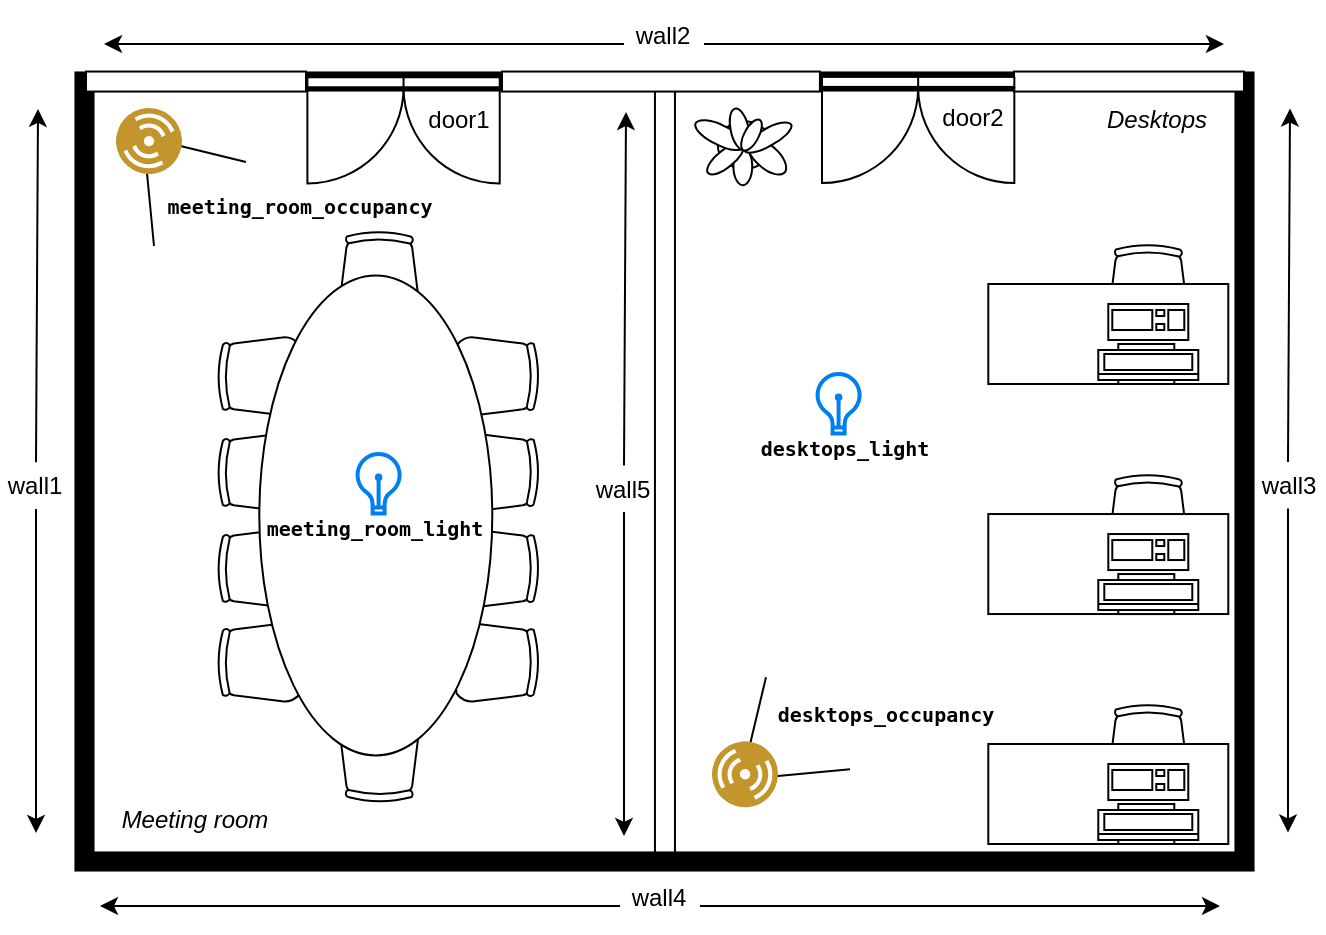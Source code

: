 <mxfile version="22.0.3" type="device">
  <diagram id="qc-cw8mjiicPfDOIfQId" name="Page-1">
    <mxGraphModel dx="1342" dy="1763" grid="1" gridSize="10" guides="1" tooltips="1" connect="1" arrows="1" fold="1" page="1" pageScale="1" pageWidth="800" pageHeight="500" math="0" shadow="0">
      <root>
        <mxCell id="0" />
        <mxCell id="1" parent="0" />
        <mxCell id="2c_4EufoCJ02FX9gMX5f-5" value="" style="verticalLabelPosition=bottom;html=1;verticalAlign=top;align=center;shape=mxgraph.floorplan.wall;strokeWidth=1;rotation=90;" parent="1" vertex="1">
          <mxGeometry x="205.98" y="-764.98" width="389" height="22.45" as="geometry" />
        </mxCell>
        <mxCell id="RznItZ6FsPS7y6rkY32L-2" value="" style="verticalLabelPosition=bottom;html=1;verticalAlign=top;align=center;shape=mxgraph.floorplan.room;fillColor=strokeColor;strokeWidth=0;" parent="1" vertex="1">
          <mxGeometry x="105" y="-951.55" width="590" height="400" as="geometry" />
        </mxCell>
        <mxCell id="7r8yQM-oweqpXDeGi5ox-75" value="" style="verticalLabelPosition=bottom;html=1;verticalAlign=top;align=center;shape=mxgraph.floorplan.plant;strokeWidth=1;" parent="1" vertex="1">
          <mxGeometry x="417.15" y="-935" width="42" height="40.58" as="geometry" />
        </mxCell>
        <mxCell id="7r8yQM-oweqpXDeGi5ox-103" value="&lt;pre style=&quot;font-size: 10px;&quot;&gt;&lt;b&gt;desktops_light&lt;/b&gt;&lt;/pre&gt;" style="text;html=1;strokeColor=none;fillColor=none;align=center;verticalAlign=middle;whiteSpace=wrap;rounded=0;" parent="1" vertex="1">
          <mxGeometry x="459.15" y="-776.3" width="63" height="26.6" as="geometry" />
        </mxCell>
        <mxCell id="7r8yQM-oweqpXDeGi5ox-102" value="" style="html=1;verticalLabelPosition=bottom;align=center;labelBackgroundColor=#ffffff;verticalAlign=top;strokeWidth=2;strokeColor=#0080F0;shadow=0;dashed=0;shape=mxgraph.ios7.icons.lightbulb;" parent="1" vertex="1">
          <mxGeometry x="475.9" y="-800.0" width="22.8" height="29.7" as="geometry" />
        </mxCell>
        <mxCell id="7r8yQM-oweqpXDeGi5ox-122" value="" style="group;rotation=-180;direction=north;" parent="1" vertex="1" connectable="0">
          <mxGeometry x="425" y="-651.358" width="150" height="72.708" as="geometry" />
        </mxCell>
        <mxCell id="7r8yQM-oweqpXDeGi5ox-123" value="" style="endArrow=none;html=1;rounded=0;" parent="7r8yQM-oweqpXDeGi5ox-122" edge="1">
          <mxGeometry width="50" height="50" relative="1" as="geometry">
            <mxPoint x="68" y="49" as="sourcePoint" />
            <mxPoint x="15" y="54" as="targetPoint" />
          </mxGeometry>
        </mxCell>
        <mxCell id="7r8yQM-oweqpXDeGi5ox-124" value="" style="endArrow=none;html=1;rounded=0;" parent="7r8yQM-oweqpXDeGi5ox-122" edge="1">
          <mxGeometry width="50" height="50" relative="1" as="geometry">
            <mxPoint x="26" y="3" as="sourcePoint" />
            <mxPoint x="16" y="45" as="targetPoint" />
          </mxGeometry>
        </mxCell>
        <mxCell id="7r8yQM-oweqpXDeGi5ox-125" value="" style="image;aspect=fixed;perimeter=ellipsePerimeter;html=1;align=center;shadow=0;dashed=0;fontColor=#4277BB;labelBackgroundColor=default;fontSize=12;spacingTop=3;image=img/lib/ibm/users/sensor.svg;rotation=-522;" parent="7r8yQM-oweqpXDeGi5ox-122" vertex="1">
          <mxGeometry x="-1" y="35" width="33" height="33" as="geometry" />
        </mxCell>
        <mxCell id="7r8yQM-oweqpXDeGi5ox-126" value="&lt;pre style=&quot;font-size: 10px;&quot;&gt;&lt;b&gt;desktops_occupancy&lt;/b&gt;&lt;/pre&gt;" style="text;html=1;strokeColor=none;fillColor=none;align=center;verticalAlign=middle;whiteSpace=wrap;rounded=0;" parent="7r8yQM-oweqpXDeGi5ox-122" vertex="1">
          <mxGeometry x="32" y="8.4" width="108.29" height="26.6" as="geometry" />
        </mxCell>
        <mxCell id="0M6jd2dRWZS2fC3PjOVr-54" value="" style="verticalLabelPosition=bottom;html=1;verticalAlign=top;align=center;shape=mxgraph.floorplan.wall;strokeWidth=1;rotation=0;" parent="1" vertex="1">
          <mxGeometry x="575" y="-957.45" width="115" height="22.45" as="geometry" />
        </mxCell>
        <mxCell id="7r8yQM-oweqpXDeGi5ox-9" value="" style="group;rotation=-180;" parent="1" vertex="1" connectable="0">
          <mxGeometry x="455" y="-950.55" width="133" height="59.46" as="geometry" />
        </mxCell>
        <mxCell id="RznItZ6FsPS7y6rkY32L-38" value="" style="verticalLabelPosition=bottom;html=1;verticalAlign=top;align=center;shape=mxgraph.floorplan.doorDouble;aspect=fixed;strokeWidth=1;rotation=-360;" parent="7r8yQM-oweqpXDeGi5ox-9" vertex="1">
          <mxGeometry x="24" y="2" width="96.17" height="51.09" as="geometry" />
        </mxCell>
        <mxCell id="nKeGjHnxjywpAIJ7QJeR-24" value="door2" style="text;html=1;strokeColor=none;fillColor=none;align=center;verticalAlign=middle;whiteSpace=wrap;rounded=0;fontSize=12;rotation=0;" vertex="1" parent="7r8yQM-oweqpXDeGi5ox-9">
          <mxGeometry x="82" y="10.2" width="35" height="25.05" as="geometry" />
        </mxCell>
        <mxCell id="2c_4EufoCJ02FX9gMX5f-1" value="" style="verticalLabelPosition=bottom;html=1;verticalAlign=top;align=center;shape=mxgraph.floorplan.doorDouble;aspect=fixed;strokeWidth=1;rotation=-360;" parent="1" vertex="1">
          <mxGeometry x="221.69" y="-948.37" width="96.17" height="51.09" as="geometry" />
        </mxCell>
        <mxCell id="2c_4EufoCJ02FX9gMX5f-3" value="" style="verticalLabelPosition=bottom;html=1;verticalAlign=top;align=center;shape=mxgraph.floorplan.wall;strokeWidth=1;rotation=0;" parent="1" vertex="1">
          <mxGeometry x="319" y="-957.45" width="158.95" height="22.45" as="geometry" />
        </mxCell>
        <mxCell id="2c_4EufoCJ02FX9gMX5f-4" value="" style="verticalLabelPosition=bottom;html=1;verticalAlign=top;align=center;shape=mxgraph.floorplan.wall;strokeWidth=1;rotation=0;" parent="1" vertex="1">
          <mxGeometry x="111" y="-957.45" width="110" height="22.45" as="geometry" />
        </mxCell>
        <mxCell id="2c_4EufoCJ02FX9gMX5f-17" value="" style="group;rotation=90;" parent="1" vertex="1" connectable="0">
          <mxGeometry x="97.15" y="-816.27" width="320" height="145.25" as="geometry" />
        </mxCell>
        <mxCell id="2c_4EufoCJ02FX9gMX5f-6" value="" style="verticalLabelPosition=bottom;html=1;verticalAlign=top;align=center;shape=mxgraph.floorplan.office_chair;shadow=0;rotation=90;" parent="2c_4EufoCJ02FX9gMX5f-17" vertex="1">
          <mxGeometry x="199" y="-4" width="40" height="43" as="geometry" />
        </mxCell>
        <mxCell id="2c_4EufoCJ02FX9gMX5f-7" value="" style="verticalLabelPosition=bottom;html=1;verticalAlign=top;align=center;shape=mxgraph.floorplan.office_chair;shadow=0;direction=west;rotation=90;" parent="2c_4EufoCJ02FX9gMX5f-17" vertex="1">
          <mxGeometry x="81" y="-4" width="40" height="43" as="geometry" />
        </mxCell>
        <mxCell id="2c_4EufoCJ02FX9gMX5f-8" value="" style="verticalLabelPosition=bottom;html=1;verticalAlign=top;align=center;shape=mxgraph.floorplan.office_chair;shadow=0;direction=north;rotation=90;" parent="2c_4EufoCJ02FX9gMX5f-17" vertex="1">
          <mxGeometry x="139" y="-53.73" width="43" height="40" as="geometry" />
        </mxCell>
        <mxCell id="2c_4EufoCJ02FX9gMX5f-9" value="" style="verticalLabelPosition=bottom;html=1;verticalAlign=top;align=center;shape=mxgraph.floorplan.office_chair;shadow=0;direction=south;rotation=90;" parent="2c_4EufoCJ02FX9gMX5f-17" vertex="1">
          <mxGeometry x="139" y="189" width="43" height="40" as="geometry" />
        </mxCell>
        <mxCell id="2c_4EufoCJ02FX9gMX5f-10" value="" style="verticalLabelPosition=bottom;html=1;verticalAlign=top;align=center;shape=mxgraph.floorplan.office_chair;shadow=0;rotation=90;" parent="2c_4EufoCJ02FX9gMX5f-17" vertex="1">
          <mxGeometry x="199" y="44" width="40" height="43" as="geometry" />
        </mxCell>
        <mxCell id="2c_4EufoCJ02FX9gMX5f-11" value="" style="verticalLabelPosition=bottom;html=1;verticalAlign=top;align=center;shape=mxgraph.floorplan.office_chair;shadow=0;direction=west;rotation=90;" parent="2c_4EufoCJ02FX9gMX5f-17" vertex="1">
          <mxGeometry x="81" y="44" width="40" height="43" as="geometry" />
        </mxCell>
        <mxCell id="2c_4EufoCJ02FX9gMX5f-12" value="" style="verticalLabelPosition=bottom;html=1;verticalAlign=top;align=center;shape=mxgraph.floorplan.office_chair;shadow=0;rotation=90;" parent="2c_4EufoCJ02FX9gMX5f-17" vertex="1">
          <mxGeometry x="199" y="92" width="40" height="43" as="geometry" />
        </mxCell>
        <mxCell id="2c_4EufoCJ02FX9gMX5f-13" value="" style="verticalLabelPosition=bottom;html=1;verticalAlign=top;align=center;shape=mxgraph.floorplan.office_chair;shadow=0;direction=west;rotation=90;" parent="2c_4EufoCJ02FX9gMX5f-17" vertex="1">
          <mxGeometry x="81" y="92" width="40" height="43" as="geometry" />
        </mxCell>
        <mxCell id="2c_4EufoCJ02FX9gMX5f-14" value="" style="verticalLabelPosition=bottom;html=1;verticalAlign=top;align=center;shape=mxgraph.floorplan.office_chair;shadow=0;rotation=90;" parent="2c_4EufoCJ02FX9gMX5f-17" vertex="1">
          <mxGeometry x="199" y="139" width="40" height="43" as="geometry" />
        </mxCell>
        <mxCell id="2c_4EufoCJ02FX9gMX5f-15" value="" style="verticalLabelPosition=bottom;html=1;verticalAlign=top;align=center;shape=mxgraph.floorplan.office_chair;shadow=0;direction=west;rotation=90;" parent="2c_4EufoCJ02FX9gMX5f-17" vertex="1">
          <mxGeometry x="81" y="139" width="40" height="43" as="geometry" />
        </mxCell>
        <mxCell id="2c_4EufoCJ02FX9gMX5f-16" value="" style="shape=ellipse;shadow=0;html=1;rotation=90;" parent="2c_4EufoCJ02FX9gMX5f-17" vertex="1">
          <mxGeometry x="38.75" y="28.75" width="240" height="116.5" as="geometry" />
        </mxCell>
        <mxCell id="2c_4EufoCJ02FX9gMX5f-31" value="&lt;pre style=&quot;font-size: 10px;&quot;&gt;&lt;b&gt;meeting_room_light&lt;/b&gt;&lt;/pre&gt;" style="text;html=1;strokeColor=none;fillColor=none;align=center;verticalAlign=middle;whiteSpace=wrap;rounded=0;" parent="2c_4EufoCJ02FX9gMX5f-17" vertex="1">
          <mxGeometry x="98" y="79.97" width="121" height="26.6" as="geometry" />
        </mxCell>
        <mxCell id="2c_4EufoCJ02FX9gMX5f-32" value="" style="html=1;verticalLabelPosition=bottom;align=center;labelBackgroundColor=#ffffff;verticalAlign=top;strokeWidth=2;strokeColor=#0080F0;shadow=0;dashed=0;shape=mxgraph.ios7.icons.lightbulb;" parent="2c_4EufoCJ02FX9gMX5f-17" vertex="1">
          <mxGeometry x="148.75" y="56.27" width="22.8" height="29.7" as="geometry" />
        </mxCell>
        <mxCell id="2c_4EufoCJ02FX9gMX5f-37" value="&lt;pre style=&quot;font-size: 10px;&quot;&gt;&lt;b&gt;meeting_room_occupancy&lt;/b&gt;&lt;/pre&gt;" style="text;html=1;strokeColor=none;fillColor=none;align=center;verticalAlign=middle;whiteSpace=wrap;rounded=0;" parent="2c_4EufoCJ02FX9gMX5f-17" vertex="1">
          <mxGeometry x="66.85" y="-80.728" width="108.29" height="26.6" as="geometry" />
        </mxCell>
        <mxCell id="2c_4EufoCJ02FX9gMX5f-22" value="" style="group" parent="1" vertex="1" connectable="0">
          <mxGeometry x="562.15" y="-865" width="120" height="70" as="geometry" />
        </mxCell>
        <mxCell id="2c_4EufoCJ02FX9gMX5f-18" value="" style="verticalLabelPosition=bottom;html=1;verticalAlign=top;align=center;shape=mxgraph.floorplan.office_chair;shadow=0;" parent="2c_4EufoCJ02FX9gMX5f-22" vertex="1">
          <mxGeometry x="60" width="40" height="43" as="geometry" />
        </mxCell>
        <mxCell id="2c_4EufoCJ02FX9gMX5f-19" value="" style="shape=rect;shadow=0;html=1;" parent="2c_4EufoCJ02FX9gMX5f-22" vertex="1">
          <mxGeometry y="20" width="120" height="50" as="geometry" />
        </mxCell>
        <mxCell id="2c_4EufoCJ02FX9gMX5f-20" value="" style="verticalLabelPosition=bottom;html=1;verticalAlign=top;align=center;shape=mxgraph.floorplan.workstation;shadow=0;flipV=1;" parent="2c_4EufoCJ02FX9gMX5f-22" vertex="1">
          <mxGeometry x="55" y="30" width="50" height="40" as="geometry" />
        </mxCell>
        <mxCell id="2c_4EufoCJ02FX9gMX5f-23" value="" style="group" parent="1" vertex="1" connectable="0">
          <mxGeometry x="562.15" y="-749.98" width="120" height="70" as="geometry" />
        </mxCell>
        <mxCell id="2c_4EufoCJ02FX9gMX5f-24" value="" style="verticalLabelPosition=bottom;html=1;verticalAlign=top;align=center;shape=mxgraph.floorplan.office_chair;shadow=0;" parent="2c_4EufoCJ02FX9gMX5f-23" vertex="1">
          <mxGeometry x="60" width="40" height="43" as="geometry" />
        </mxCell>
        <mxCell id="2c_4EufoCJ02FX9gMX5f-25" value="" style="shape=rect;shadow=0;html=1;" parent="2c_4EufoCJ02FX9gMX5f-23" vertex="1">
          <mxGeometry y="20" width="120" height="50" as="geometry" />
        </mxCell>
        <mxCell id="2c_4EufoCJ02FX9gMX5f-26" value="" style="verticalLabelPosition=bottom;html=1;verticalAlign=top;align=center;shape=mxgraph.floorplan.workstation;shadow=0;flipV=1;" parent="2c_4EufoCJ02FX9gMX5f-23" vertex="1">
          <mxGeometry x="55" y="30" width="50" height="40" as="geometry" />
        </mxCell>
        <mxCell id="2c_4EufoCJ02FX9gMX5f-27" value="" style="group" parent="1" vertex="1" connectable="0">
          <mxGeometry x="562.15" y="-635" width="120" height="70" as="geometry" />
        </mxCell>
        <mxCell id="2c_4EufoCJ02FX9gMX5f-28" value="" style="verticalLabelPosition=bottom;html=1;verticalAlign=top;align=center;shape=mxgraph.floorplan.office_chair;shadow=0;" parent="2c_4EufoCJ02FX9gMX5f-27" vertex="1">
          <mxGeometry x="60" width="40" height="43" as="geometry" />
        </mxCell>
        <mxCell id="2c_4EufoCJ02FX9gMX5f-29" value="" style="shape=rect;shadow=0;html=1;" parent="2c_4EufoCJ02FX9gMX5f-27" vertex="1">
          <mxGeometry y="20" width="120" height="50" as="geometry" />
        </mxCell>
        <mxCell id="2c_4EufoCJ02FX9gMX5f-30" value="" style="verticalLabelPosition=bottom;html=1;verticalAlign=top;align=center;shape=mxgraph.floorplan.workstation;shadow=0;flipV=1;" parent="2c_4EufoCJ02FX9gMX5f-27" vertex="1">
          <mxGeometry x="55" y="30" width="50" height="40" as="geometry" />
        </mxCell>
        <mxCell id="2c_4EufoCJ02FX9gMX5f-38" value="" style="group;rotation=90;" parent="1" vertex="1" connectable="0">
          <mxGeometry x="119.999" y="-934.998" width="73.291" height="69.291" as="geometry" />
        </mxCell>
        <mxCell id="2c_4EufoCJ02FX9gMX5f-34" value="" style="endArrow=none;html=1;rounded=0;" parent="2c_4EufoCJ02FX9gMX5f-38" edge="1">
          <mxGeometry width="50" height="50" relative="1" as="geometry">
            <mxPoint x="25" y="71" as="sourcePoint" />
            <mxPoint x="20" y="19" as="targetPoint" />
          </mxGeometry>
        </mxCell>
        <mxCell id="2c_4EufoCJ02FX9gMX5f-35" value="" style="endArrow=none;html=1;rounded=0;" parent="2c_4EufoCJ02FX9gMX5f-38" edge="1">
          <mxGeometry width="50" height="50" relative="1" as="geometry">
            <mxPoint x="71" y="29" as="sourcePoint" />
            <mxPoint x="30" y="19" as="targetPoint" />
          </mxGeometry>
        </mxCell>
        <mxCell id="2c_4EufoCJ02FX9gMX5f-36" value="" style="image;aspect=fixed;perimeter=ellipsePerimeter;html=1;align=center;shadow=0;dashed=0;fontColor=#4277BB;labelBackgroundColor=default;fontSize=12;spacingTop=3;image=img/lib/ibm/users/sensor.svg;rotation=-432;" parent="2c_4EufoCJ02FX9gMX5f-38" vertex="1">
          <mxGeometry x="6" y="2" width="33" height="33" as="geometry" />
        </mxCell>
        <mxCell id="bc_8LgpUC1zdmxBiy8jc-1" value="&lt;i&gt;Desktops&lt;/i&gt;" style="text;html=1;strokeColor=none;fillColor=none;align=center;verticalAlign=middle;whiteSpace=wrap;rounded=0;fontSize=12;" parent="1" vertex="1">
          <mxGeometry x="607.98" y="-939.35" width="77.02" height="25.05" as="geometry" />
        </mxCell>
        <mxCell id="bc_8LgpUC1zdmxBiy8jc-2" value="&lt;i&gt;Meeting room&lt;/i&gt;" style="text;html=1;strokeColor=none;fillColor=none;align=center;verticalAlign=middle;whiteSpace=wrap;rounded=0;fontSize=12;" parent="1" vertex="1">
          <mxGeometry x="118.98" y="-589.055" width="93" height="25.051" as="geometry" />
        </mxCell>
        <mxCell id="nKeGjHnxjywpAIJ7QJeR-4" value="" style="group" vertex="1" connectable="0" parent="1">
          <mxGeometry x="68" y="-932.55" width="35" height="362" as="geometry" />
        </mxCell>
        <mxCell id="nKeGjHnxjywpAIJ7QJeR-1" value="wall1" style="text;html=1;strokeColor=none;fillColor=none;align=center;verticalAlign=middle;whiteSpace=wrap;rounded=0;fontSize=12;" vertex="1" parent="nKeGjHnxjywpAIJ7QJeR-4">
          <mxGeometry y="176.13" width="35" height="25.05" as="geometry" />
        </mxCell>
        <mxCell id="nKeGjHnxjywpAIJ7QJeR-2" value="" style="endArrow=classic;html=1;rounded=0;" edge="1" parent="nKeGjHnxjywpAIJ7QJeR-4">
          <mxGeometry width="50" height="50" relative="1" as="geometry">
            <mxPoint x="18" y="176.7" as="sourcePoint" />
            <mxPoint x="19" as="targetPoint" />
          </mxGeometry>
        </mxCell>
        <mxCell id="nKeGjHnxjywpAIJ7QJeR-3" value="" style="endArrow=classic;html=1;rounded=0;" edge="1" parent="nKeGjHnxjywpAIJ7QJeR-4">
          <mxGeometry width="50" height="50" relative="1" as="geometry">
            <mxPoint x="18" y="200.0" as="sourcePoint" />
            <mxPoint x="18" y="362" as="targetPoint" />
          </mxGeometry>
        </mxCell>
        <mxCell id="nKeGjHnxjywpAIJ7QJeR-5" value="" style="group" vertex="1" connectable="0" parent="1">
          <mxGeometry x="362" y="-931" width="35" height="362" as="geometry" />
        </mxCell>
        <mxCell id="nKeGjHnxjywpAIJ7QJeR-6" value="wall5" style="text;html=1;strokeColor=none;fillColor=none;align=center;verticalAlign=middle;whiteSpace=wrap;rounded=0;fontSize=12;" vertex="1" parent="nKeGjHnxjywpAIJ7QJeR-5">
          <mxGeometry y="176.13" width="35" height="25.05" as="geometry" />
        </mxCell>
        <mxCell id="nKeGjHnxjywpAIJ7QJeR-7" value="" style="endArrow=classic;html=1;rounded=0;" edge="1" parent="nKeGjHnxjywpAIJ7QJeR-5">
          <mxGeometry width="50" height="50" relative="1" as="geometry">
            <mxPoint x="18" y="176.7" as="sourcePoint" />
            <mxPoint x="19" as="targetPoint" />
          </mxGeometry>
        </mxCell>
        <mxCell id="nKeGjHnxjywpAIJ7QJeR-8" value="" style="endArrow=classic;html=1;rounded=0;" edge="1" parent="nKeGjHnxjywpAIJ7QJeR-5">
          <mxGeometry width="50" height="50" relative="1" as="geometry">
            <mxPoint x="18" y="200.0" as="sourcePoint" />
            <mxPoint x="18" y="362" as="targetPoint" />
          </mxGeometry>
        </mxCell>
        <mxCell id="nKeGjHnxjywpAIJ7QJeR-9" value="" style="group" vertex="1" connectable="0" parent="1">
          <mxGeometry x="694" y="-932.75" width="35" height="362" as="geometry" />
        </mxCell>
        <mxCell id="nKeGjHnxjywpAIJ7QJeR-11" value="" style="endArrow=classic;html=1;rounded=0;" edge="1" parent="nKeGjHnxjywpAIJ7QJeR-9">
          <mxGeometry width="50" height="50" relative="1" as="geometry">
            <mxPoint x="18" y="176.7" as="sourcePoint" />
            <mxPoint x="19" as="targetPoint" />
          </mxGeometry>
        </mxCell>
        <mxCell id="nKeGjHnxjywpAIJ7QJeR-12" value="" style="endArrow=classic;html=1;rounded=0;" edge="1" parent="nKeGjHnxjywpAIJ7QJeR-9">
          <mxGeometry width="50" height="50" relative="1" as="geometry">
            <mxPoint x="18" y="200.0" as="sourcePoint" />
            <mxPoint x="18" y="362" as="targetPoint" />
          </mxGeometry>
        </mxCell>
        <mxCell id="nKeGjHnxjywpAIJ7QJeR-10" value="wall3" style="text;html=1;strokeColor=none;fillColor=none;align=center;verticalAlign=middle;whiteSpace=wrap;rounded=0;fontSize=12;" vertex="1" parent="1">
          <mxGeometry x="695" y="-756.62" width="35" height="25.05" as="geometry" />
        </mxCell>
        <mxCell id="nKeGjHnxjywpAIJ7QJeR-13" value="" style="group;rotation=90;" vertex="1" connectable="0" parent="1">
          <mxGeometry x="384.98" y="-1150" width="35" height="362" as="geometry" />
        </mxCell>
        <mxCell id="nKeGjHnxjywpAIJ7QJeR-14" value="wall2" style="text;html=1;strokeColor=none;fillColor=none;align=center;verticalAlign=middle;whiteSpace=wrap;rounded=0;fontSize=12;rotation=0;" vertex="1" parent="nKeGjHnxjywpAIJ7QJeR-13">
          <mxGeometry x="-3" y="168" width="35" height="25.05" as="geometry" />
        </mxCell>
        <mxCell id="nKeGjHnxjywpAIJ7QJeR-15" value="" style="endArrow=classic;html=1;rounded=0;" edge="1" parent="nKeGjHnxjywpAIJ7QJeR-13">
          <mxGeometry width="50" height="50" relative="1" as="geometry">
            <mxPoint x="35.02" y="185" as="sourcePoint" />
            <mxPoint x="295.02" y="185" as="targetPoint" />
          </mxGeometry>
        </mxCell>
        <mxCell id="nKeGjHnxjywpAIJ7QJeR-16" value="" style="endArrow=classic;html=1;rounded=0;" edge="1" parent="nKeGjHnxjywpAIJ7QJeR-13">
          <mxGeometry width="50" height="50" relative="1" as="geometry">
            <mxPoint x="-4.98" y="185" as="sourcePoint" />
            <mxPoint x="-264.98" y="185" as="targetPoint" />
          </mxGeometry>
        </mxCell>
        <mxCell id="nKeGjHnxjywpAIJ7QJeR-19" value="" style="group;rotation=90;" vertex="1" connectable="0" parent="1">
          <mxGeometry x="382.98" y="-719" width="35" height="362" as="geometry" />
        </mxCell>
        <mxCell id="nKeGjHnxjywpAIJ7QJeR-20" value="wall4" style="text;html=1;strokeColor=none;fillColor=none;align=center;verticalAlign=middle;whiteSpace=wrap;rounded=0;fontSize=12;rotation=0;" vertex="1" parent="nKeGjHnxjywpAIJ7QJeR-19">
          <mxGeometry x="-3" y="168" width="35" height="25.05" as="geometry" />
        </mxCell>
        <mxCell id="nKeGjHnxjywpAIJ7QJeR-21" value="" style="endArrow=classic;html=1;rounded=0;" edge="1" parent="nKeGjHnxjywpAIJ7QJeR-19">
          <mxGeometry width="50" height="50" relative="1" as="geometry">
            <mxPoint x="35.02" y="185" as="sourcePoint" />
            <mxPoint x="295.02" y="185" as="targetPoint" />
          </mxGeometry>
        </mxCell>
        <mxCell id="nKeGjHnxjywpAIJ7QJeR-22" value="" style="endArrow=classic;html=1;rounded=0;" edge="1" parent="nKeGjHnxjywpAIJ7QJeR-19">
          <mxGeometry width="50" height="50" relative="1" as="geometry">
            <mxPoint x="-4.98" y="185" as="sourcePoint" />
            <mxPoint x="-264.98" y="185" as="targetPoint" />
          </mxGeometry>
        </mxCell>
        <mxCell id="nKeGjHnxjywpAIJ7QJeR-23" value="door1" style="text;html=1;strokeColor=none;fillColor=none;align=center;verticalAlign=middle;whiteSpace=wrap;rounded=0;fontSize=12;rotation=0;" vertex="1" parent="1">
          <mxGeometry x="280" y="-939.35" width="35" height="25.05" as="geometry" />
        </mxCell>
      </root>
    </mxGraphModel>
  </diagram>
</mxfile>
